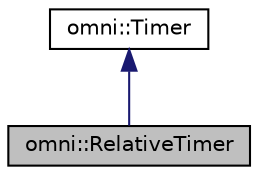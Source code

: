 digraph "omni::RelativeTimer"
{
  edge [fontname="Helvetica",fontsize="10",labelfontname="Helvetica",labelfontsize="10"];
  node [fontname="Helvetica",fontsize="10",shape=record];
  Node2 [label="omni::RelativeTimer",height=0.2,width=0.4,color="black", fillcolor="grey75", style="filled", fontcolor="black"];
  Node3 -> Node2 [dir="back",color="midnightblue",fontsize="10",style="solid",fontname="Helvetica"];
  Node3 [label="omni::Timer",height=0.2,width=0.4,color="black", fillcolor="white", style="filled",URL="$classomni_1_1Timer.html"];
}
